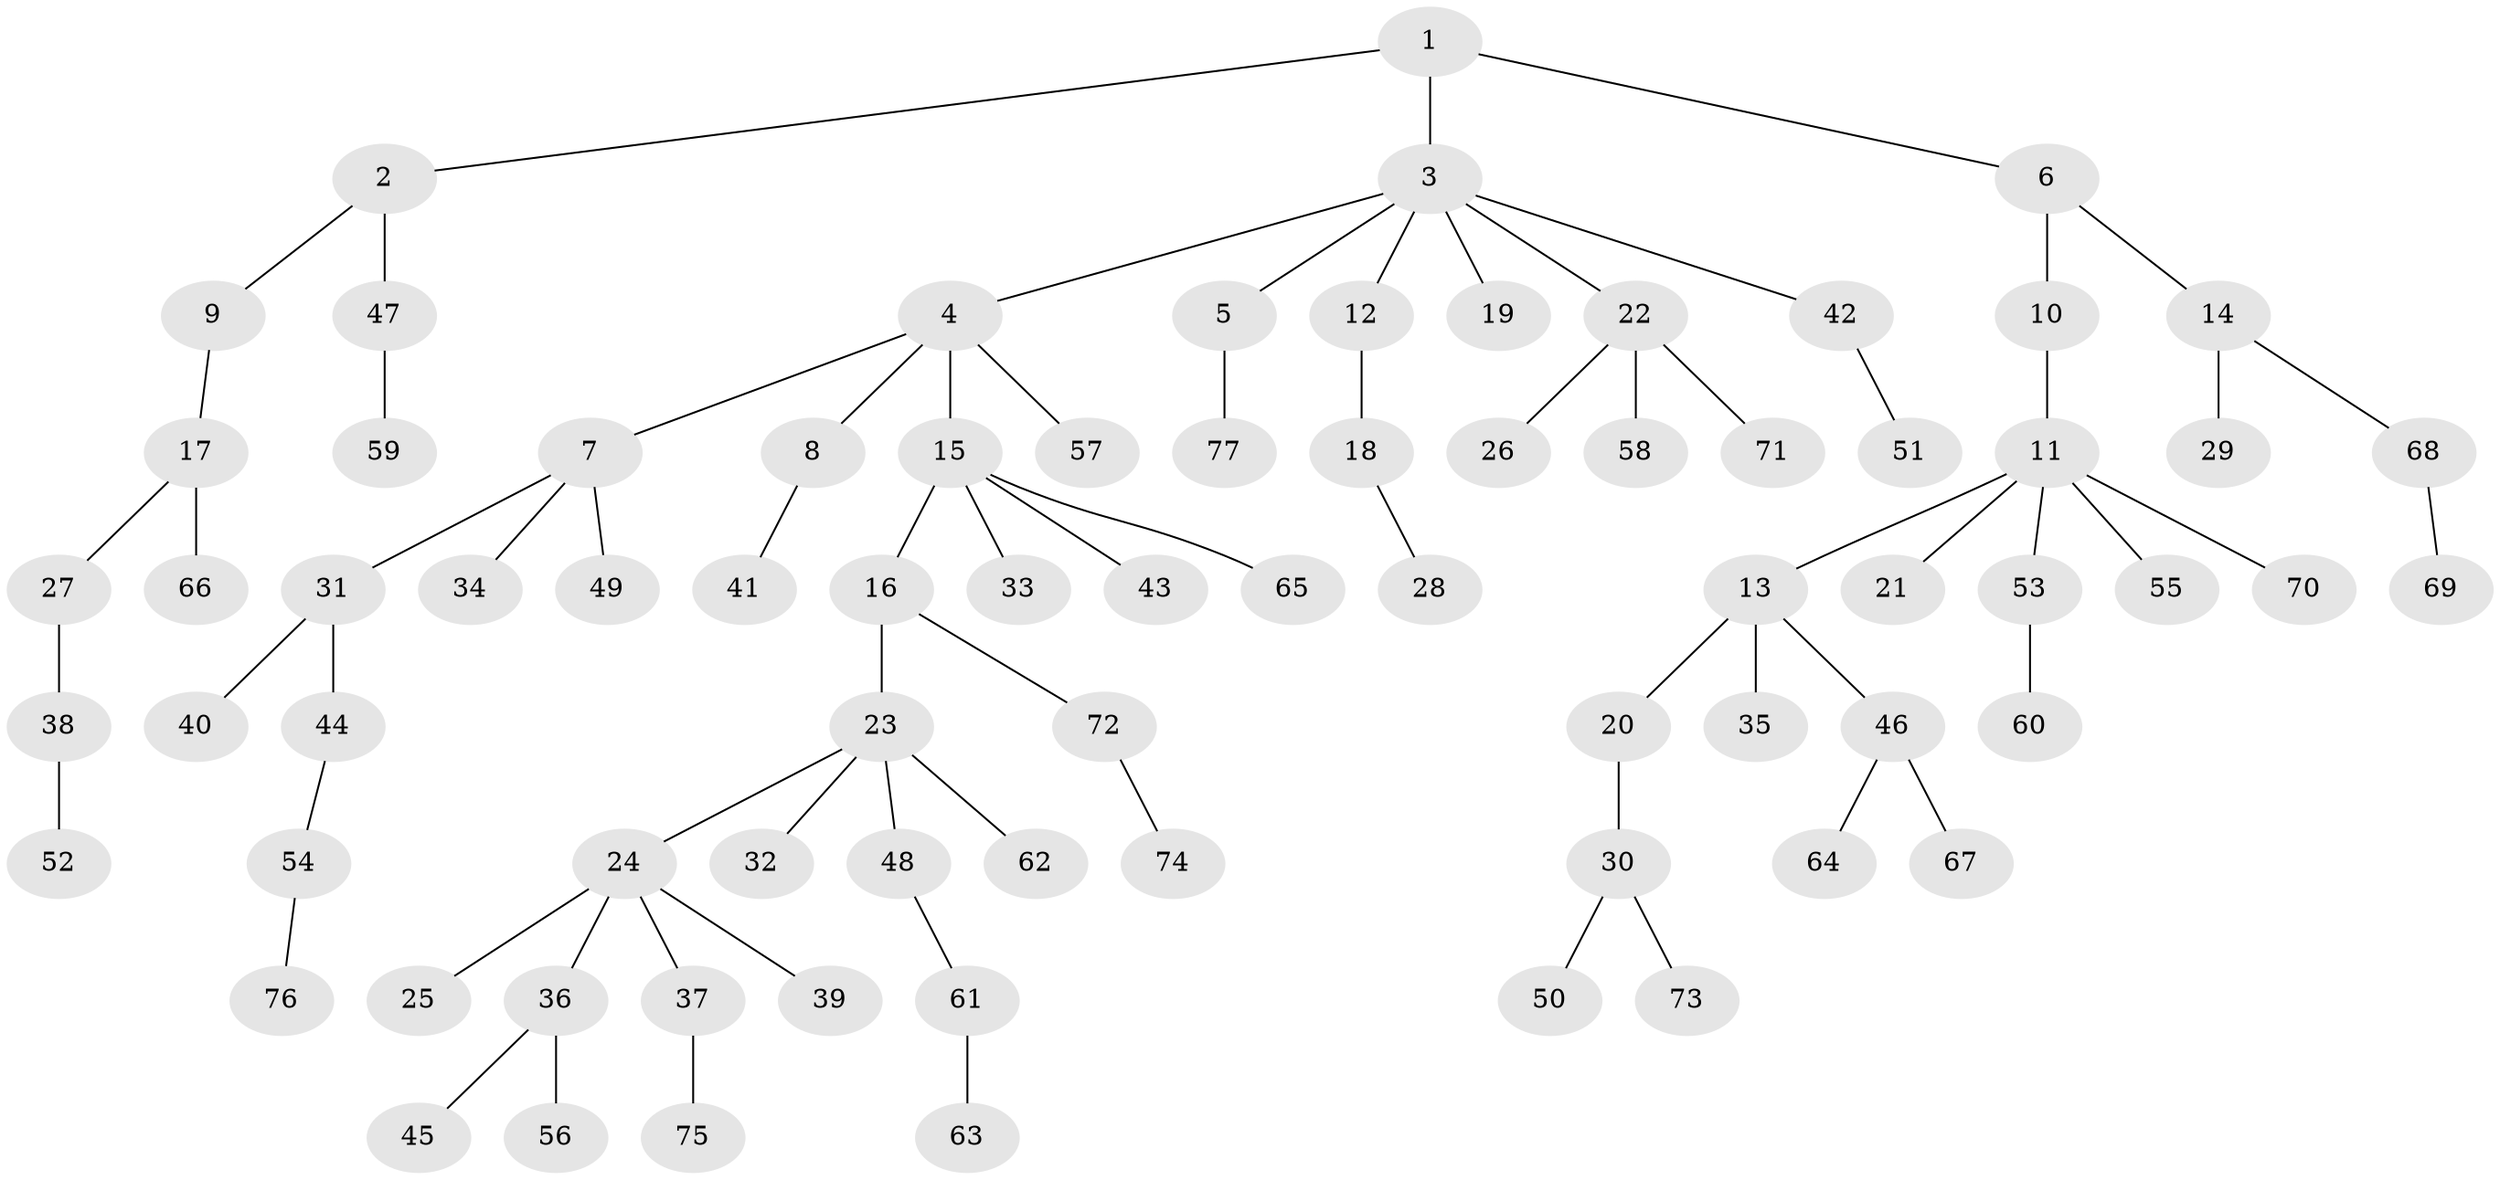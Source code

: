 // coarse degree distribution, {17: 0.043478260869565216, 1: 0.8260869565217391, 2: 0.08695652173913043, 4: 0.043478260869565216}
// Generated by graph-tools (version 1.1) at 2025/19/03/04/25 18:19:05]
// undirected, 77 vertices, 76 edges
graph export_dot {
graph [start="1"]
  node [color=gray90,style=filled];
  1;
  2;
  3;
  4;
  5;
  6;
  7;
  8;
  9;
  10;
  11;
  12;
  13;
  14;
  15;
  16;
  17;
  18;
  19;
  20;
  21;
  22;
  23;
  24;
  25;
  26;
  27;
  28;
  29;
  30;
  31;
  32;
  33;
  34;
  35;
  36;
  37;
  38;
  39;
  40;
  41;
  42;
  43;
  44;
  45;
  46;
  47;
  48;
  49;
  50;
  51;
  52;
  53;
  54;
  55;
  56;
  57;
  58;
  59;
  60;
  61;
  62;
  63;
  64;
  65;
  66;
  67;
  68;
  69;
  70;
  71;
  72;
  73;
  74;
  75;
  76;
  77;
  1 -- 2;
  1 -- 3;
  1 -- 6;
  2 -- 9;
  2 -- 47;
  3 -- 4;
  3 -- 5;
  3 -- 12;
  3 -- 19;
  3 -- 22;
  3 -- 42;
  4 -- 7;
  4 -- 8;
  4 -- 15;
  4 -- 57;
  5 -- 77;
  6 -- 10;
  6 -- 14;
  7 -- 31;
  7 -- 34;
  7 -- 49;
  8 -- 41;
  9 -- 17;
  10 -- 11;
  11 -- 13;
  11 -- 21;
  11 -- 53;
  11 -- 55;
  11 -- 70;
  12 -- 18;
  13 -- 20;
  13 -- 35;
  13 -- 46;
  14 -- 29;
  14 -- 68;
  15 -- 16;
  15 -- 33;
  15 -- 43;
  15 -- 65;
  16 -- 23;
  16 -- 72;
  17 -- 27;
  17 -- 66;
  18 -- 28;
  20 -- 30;
  22 -- 26;
  22 -- 58;
  22 -- 71;
  23 -- 24;
  23 -- 32;
  23 -- 48;
  23 -- 62;
  24 -- 25;
  24 -- 36;
  24 -- 37;
  24 -- 39;
  27 -- 38;
  30 -- 50;
  30 -- 73;
  31 -- 40;
  31 -- 44;
  36 -- 45;
  36 -- 56;
  37 -- 75;
  38 -- 52;
  42 -- 51;
  44 -- 54;
  46 -- 64;
  46 -- 67;
  47 -- 59;
  48 -- 61;
  53 -- 60;
  54 -- 76;
  61 -- 63;
  68 -- 69;
  72 -- 74;
}
